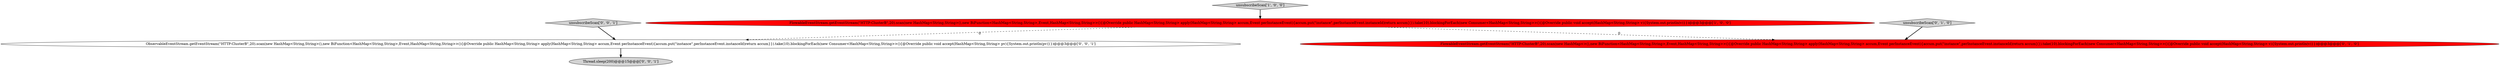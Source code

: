 digraph {
1 [style = filled, label = "FlowableEventStream.getEventStream(\"HTTP-ClusterB\",20).scan(new HashMap<String,String>(),new BiFunction<HashMap<String,String>,Event,HashMap<String,String>>(){@Override public HashMap<String,String> apply(HashMap<String,String> accum,Event perInstanceEvent){accum.put(\"instance\",perInstanceEvent.instanceId)return accum}}).take(10).blockingForEach(new Consumer<HashMap<String,String>>(){@Override public void accept(HashMap<String,String> v){System.out.println(v)}})@@@3@@@['1', '0', '0']", fillcolor = red, shape = ellipse image = "AAA1AAABBB1BBB"];
0 [style = filled, label = "unsubscribeScan['1', '0', '0']", fillcolor = lightgray, shape = diamond image = "AAA0AAABBB1BBB"];
4 [style = filled, label = "ObservableEventStream.getEventStream(\"HTTP-ClusterB\",20).scan(new HashMap<String,String>(),new BiFunction<HashMap<String,String>,Event,HashMap<String,String>>(){@Override public HashMap<String,String> apply(HashMap<String,String> accum,Event perInstanceEvent){accum.put(\"instance\",perInstanceEvent.instanceId)return accum}}).take(10).blockingForEach(new Consumer<HashMap<String,String>>(){@Override public void accept(HashMap<String,String> pv){System.out.println(pv)}})@@@3@@@['0', '0', '1']", fillcolor = white, shape = ellipse image = "AAA0AAABBB3BBB"];
6 [style = filled, label = "unsubscribeScan['0', '0', '1']", fillcolor = lightgray, shape = diamond image = "AAA0AAABBB3BBB"];
3 [style = filled, label = "unsubscribeScan['0', '1', '0']", fillcolor = lightgray, shape = diamond image = "AAA0AAABBB2BBB"];
2 [style = filled, label = "FlowableEventStream.getEventStream(\"HTTP-ClusterB\",20).scan(new HashMap<>(),new BiFunction<HashMap<String,String>,Event,HashMap<String,String>>(){@Override public HashMap<String,String> apply(HashMap<String,String> accum,Event perInstanceEvent){accum.put(\"instance\",perInstanceEvent.instanceId)return accum}}).take(10).blockingForEach(new Consumer<HashMap<String,String>>(){@Override public void accept(HashMap<String,String> v){System.out.println(v)}})@@@3@@@['0', '1', '0']", fillcolor = red, shape = ellipse image = "AAA1AAABBB2BBB"];
5 [style = filled, label = "Thread.sleep(200)@@@15@@@['0', '0', '1']", fillcolor = lightgray, shape = ellipse image = "AAA0AAABBB3BBB"];
1->4 [style = dashed, label="0"];
6->4 [style = bold, label=""];
1->2 [style = dashed, label="0"];
3->2 [style = bold, label=""];
4->5 [style = bold, label=""];
0->1 [style = bold, label=""];
}
